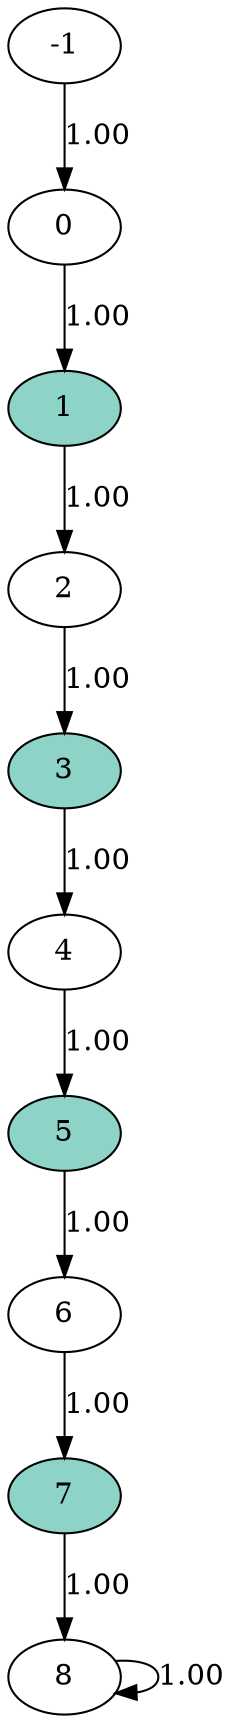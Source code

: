 digraph statespace {
node [colorscheme="set312" style=wedged]
-1 -> 0 [ label="1.00" ];
1 [style=filled fillcolor=1]
0 -> 1 [ label="1.00" ];
1 -> 2 [ label="1.00" ];
3 [style=filled fillcolor=1]
2 -> 3 [ label="1.00" ];
3 -> 4 [ label="1.00" ];
5 [style=filled fillcolor=1]
4 -> 5 [ label="1.00" ];
5 -> 6 [ label="1.00" ];
7 [style=filled fillcolor=1]
6 -> 7 [ label="1.00" ];
7 -> 8 [ label="1.00" ];
8 -> 8 [ label="1.00" ];
}
